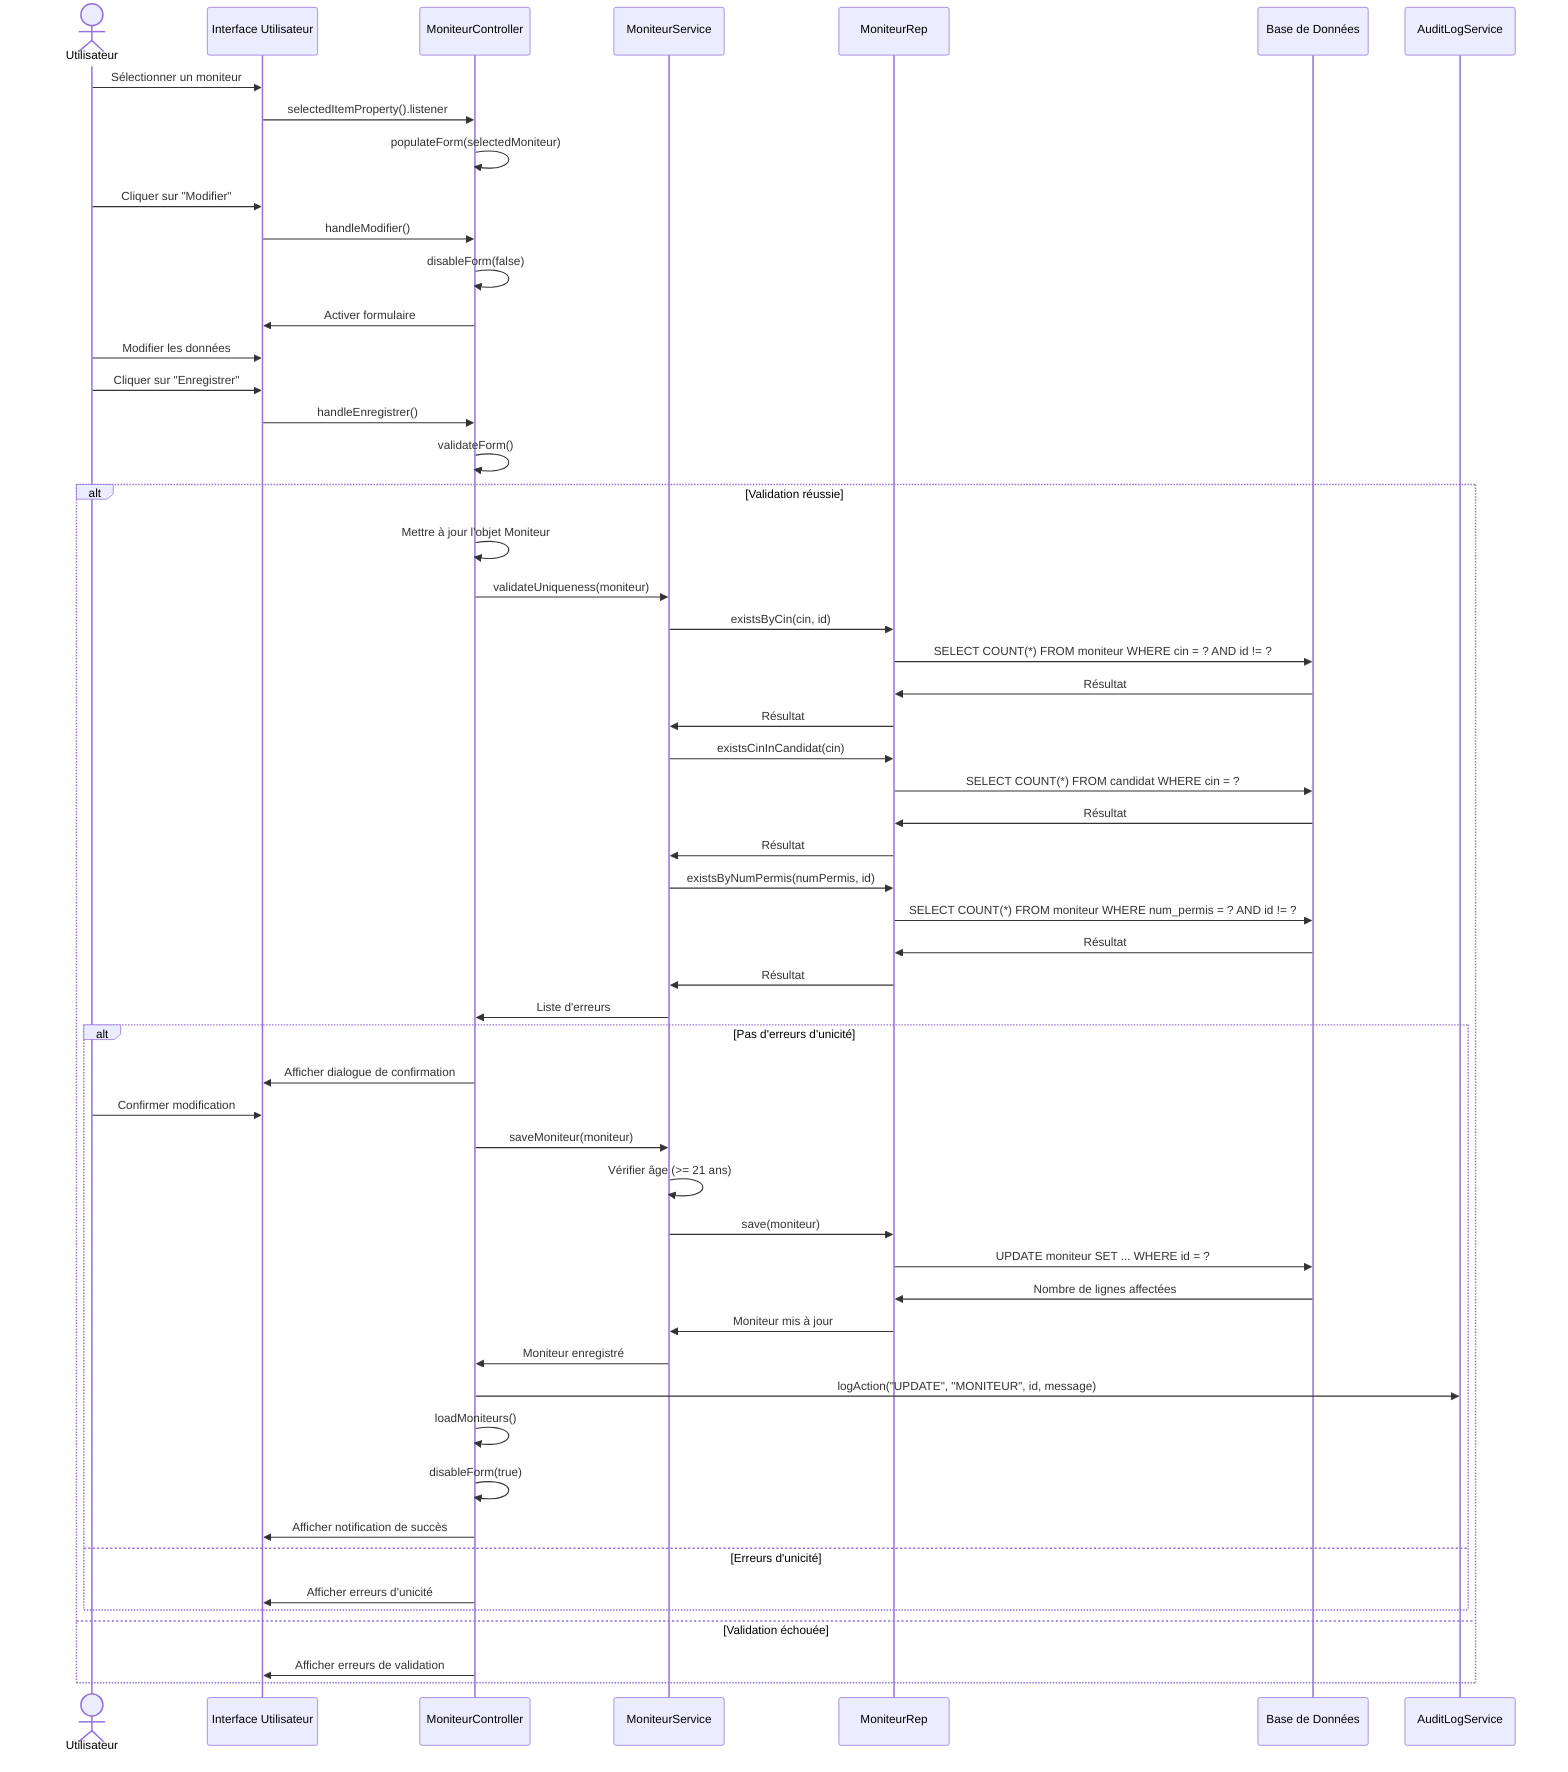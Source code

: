 sequenceDiagram
    actor Utilisateur
    participant IHM as Interface Utilisateur
    participant Ctrl as MoniteurController
    participant Svc as MoniteurService
    participant Rep as MoniteurRep
    participant DB as Base de Données
    participant Audit as AuditLogService

    Utilisateur->>IHM: Sélectionner un moniteur
    IHM->>Ctrl: selectedItemProperty().listener
    Ctrl->>Ctrl: populateForm(selectedMoniteur)
    Utilisateur->>IHM: Cliquer sur "Modifier"
    IHM->>Ctrl: handleModifier()
    Ctrl->>Ctrl: disableForm(false)
    Ctrl->>IHM: Activer formulaire
    Utilisateur->>IHM: Modifier les données
    Utilisateur->>IHM: Cliquer sur "Enregistrer"
    IHM->>Ctrl: handleEnregistrer()
    Ctrl->>Ctrl: validateForm()
    alt Validation réussie
        Ctrl->>Ctrl: Mettre à jour l'objet Moniteur
        Ctrl->>Svc: validateUniqueness(moniteur)
        Svc->>Rep: existsByCin(cin, id)
        Rep->>DB: SELECT COUNT(*) FROM moniteur WHERE cin = ? AND id != ?
        DB->>Rep: Résultat
        Rep->>Svc: Résultat
        Svc->>Rep: existsCinInCandidat(cin)
        Rep->>DB: SELECT COUNT(*) FROM candidat WHERE cin = ?
        DB->>Rep: Résultat
        Rep->>Svc: Résultat
        Svc->>Rep: existsByNumPermis(numPermis, id)
        Rep->>DB: SELECT COUNT(*) FROM moniteur WHERE num_permis = ? AND id != ?
        DB->>Rep: Résultat
        Rep->>Svc: Résultat
        Svc->>Ctrl: Liste d'erreurs
        alt Pas d'erreurs d'unicité
            Ctrl->>IHM: Afficher dialogue de confirmation
            Utilisateur->>IHM: Confirmer modification
            Ctrl->>Svc: saveMoniteur(moniteur)
            Svc->>Svc: Vérifier âge (>= 21 ans)
            Svc->>Rep: save(moniteur)
            Rep->>DB: UPDATE moniteur SET ... WHERE id = ?
            DB->>Rep: Nombre de lignes affectées
            Rep->>Svc: Moniteur mis à jour
            Svc->>Ctrl: Moniteur enregistré
            Ctrl->>Audit: logAction("UPDATE", "MONITEUR", id, message)
            Ctrl->>Ctrl: loadMoniteurs()
            Ctrl->>Ctrl: disableForm(true)
            Ctrl->>IHM: Afficher notification de succès
        else Erreurs d'unicité
            Ctrl->>IHM: Afficher erreurs d'unicité
        end
    else Validation échouée
        Ctrl->>IHM: Afficher erreurs de validation
    end